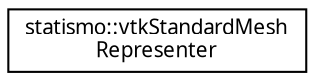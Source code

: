 digraph "Graphical Class Hierarchy"
{
  edge [fontname="FreeSans.ttf",fontsize="10",labelfontname="FreeSans.ttf",labelfontsize="10"];
  node [fontname="FreeSans.ttf",fontsize="10",shape=record];
  rankdir="LR";
  Node1 [label="statismo::vtkStandardMesh\lRepresenter",height=0.2,width=0.4,color="black", fillcolor="white", style="filled",URL="$classstatismo_1_1vtkStandardMeshRepresenter.html",tooltip="A representer for vtkPolyData, which stores the represnter data in the standard mesh format defined f..."];
}
